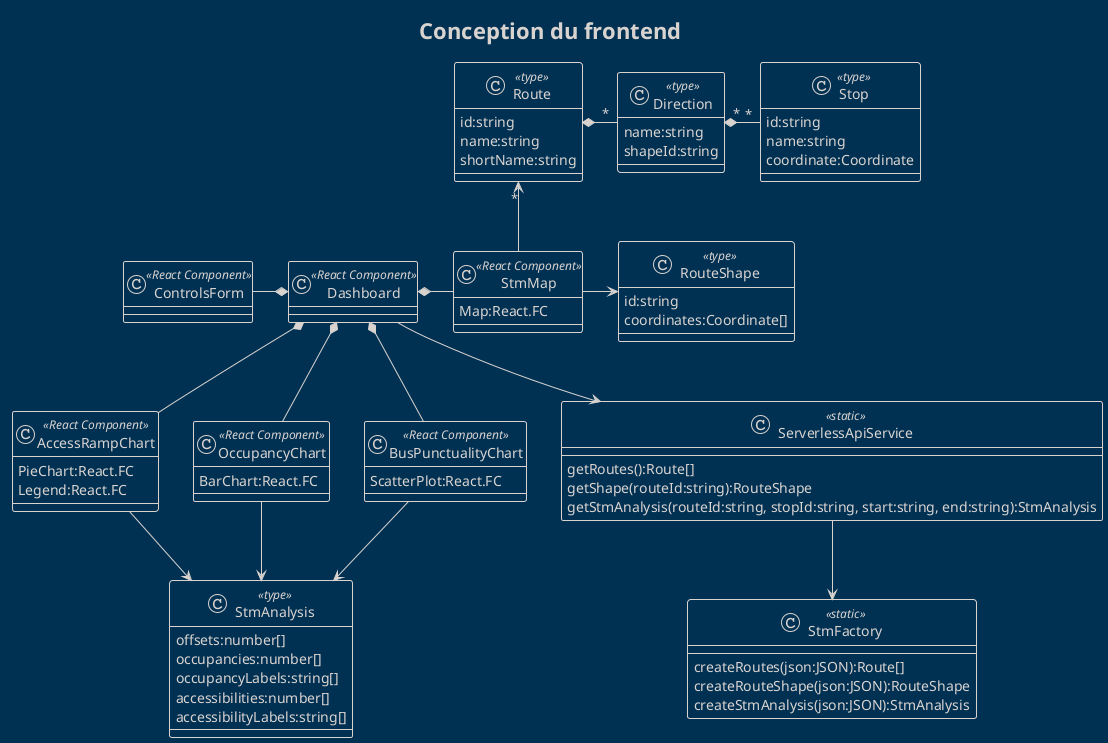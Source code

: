 @startuml frontend-design

title Conception du frontend
skinparam classAttributeIconSize 0
!theme blueprint


class Dashboard<<React Component>>{

}

class StmMap<<React Component>>{
    Map:React.FC
}

class AccessRampChart<<React Component>>{
    PieChart:React.FC
    Legend:React.FC
}

class OccupancyChart<<React Component>>{
    BarChart:React.FC
}

class BusPunctualityChart<<React Component>>{
    ScatterPlot:React.FC
}

class ControlsForm<<React Component>>{
}


class ServerlessApiService<<static>>{
    getRoutes():Route[]
    getShape(routeId:string):RouteShape
    getStmAnalysis(routeId:string, stopId:string, start:string, end:string):StmAnalysis
}

class StmFactory<<static>>{
    createRoutes(json:JSON):Route[]
    createRouteShape(json:JSON):RouteShape
    createStmAnalysis(json:JSON):StmAnalysis
}

class Route<<type>> {
    id:string
    name:string
    shortName:string
}

class Direction<<type>> {
    name:string
    shapeId:string
}

class Stop<<type>> {
    id:string
    name:string
    coordinate:Coordinate
}

class RouteShape<<type>> {
    id:string
    coordinates:Coordinate[]
}

class StmAnalysis<<type>> {
    offsets:number[]
    occupancies:number[]
    occupancyLabels:string[]
    accessibilities:number[]
    accessibilityLabels:string[]
}

Dashboard *-left- ControlsForm
Dashboard *-right- StmMap
Dashboard *-- AccessRampChart
Dashboard *-- OccupancyChart
Dashboard *-- BusPunctualityChart
Dashboard --> ServerlessApiService
ServerlessApiService --> StmFactory
AccessRampChart --> StmAnalysis
OccupancyChart --> StmAnalysis
BusPunctualityChart --> StmAnalysis
StmMap -right-> RouteShape
StmMap -up-> "*" Route
Route  *-right- "*" Direction
Direction "*" *-right- "*" Stop

@enduml
